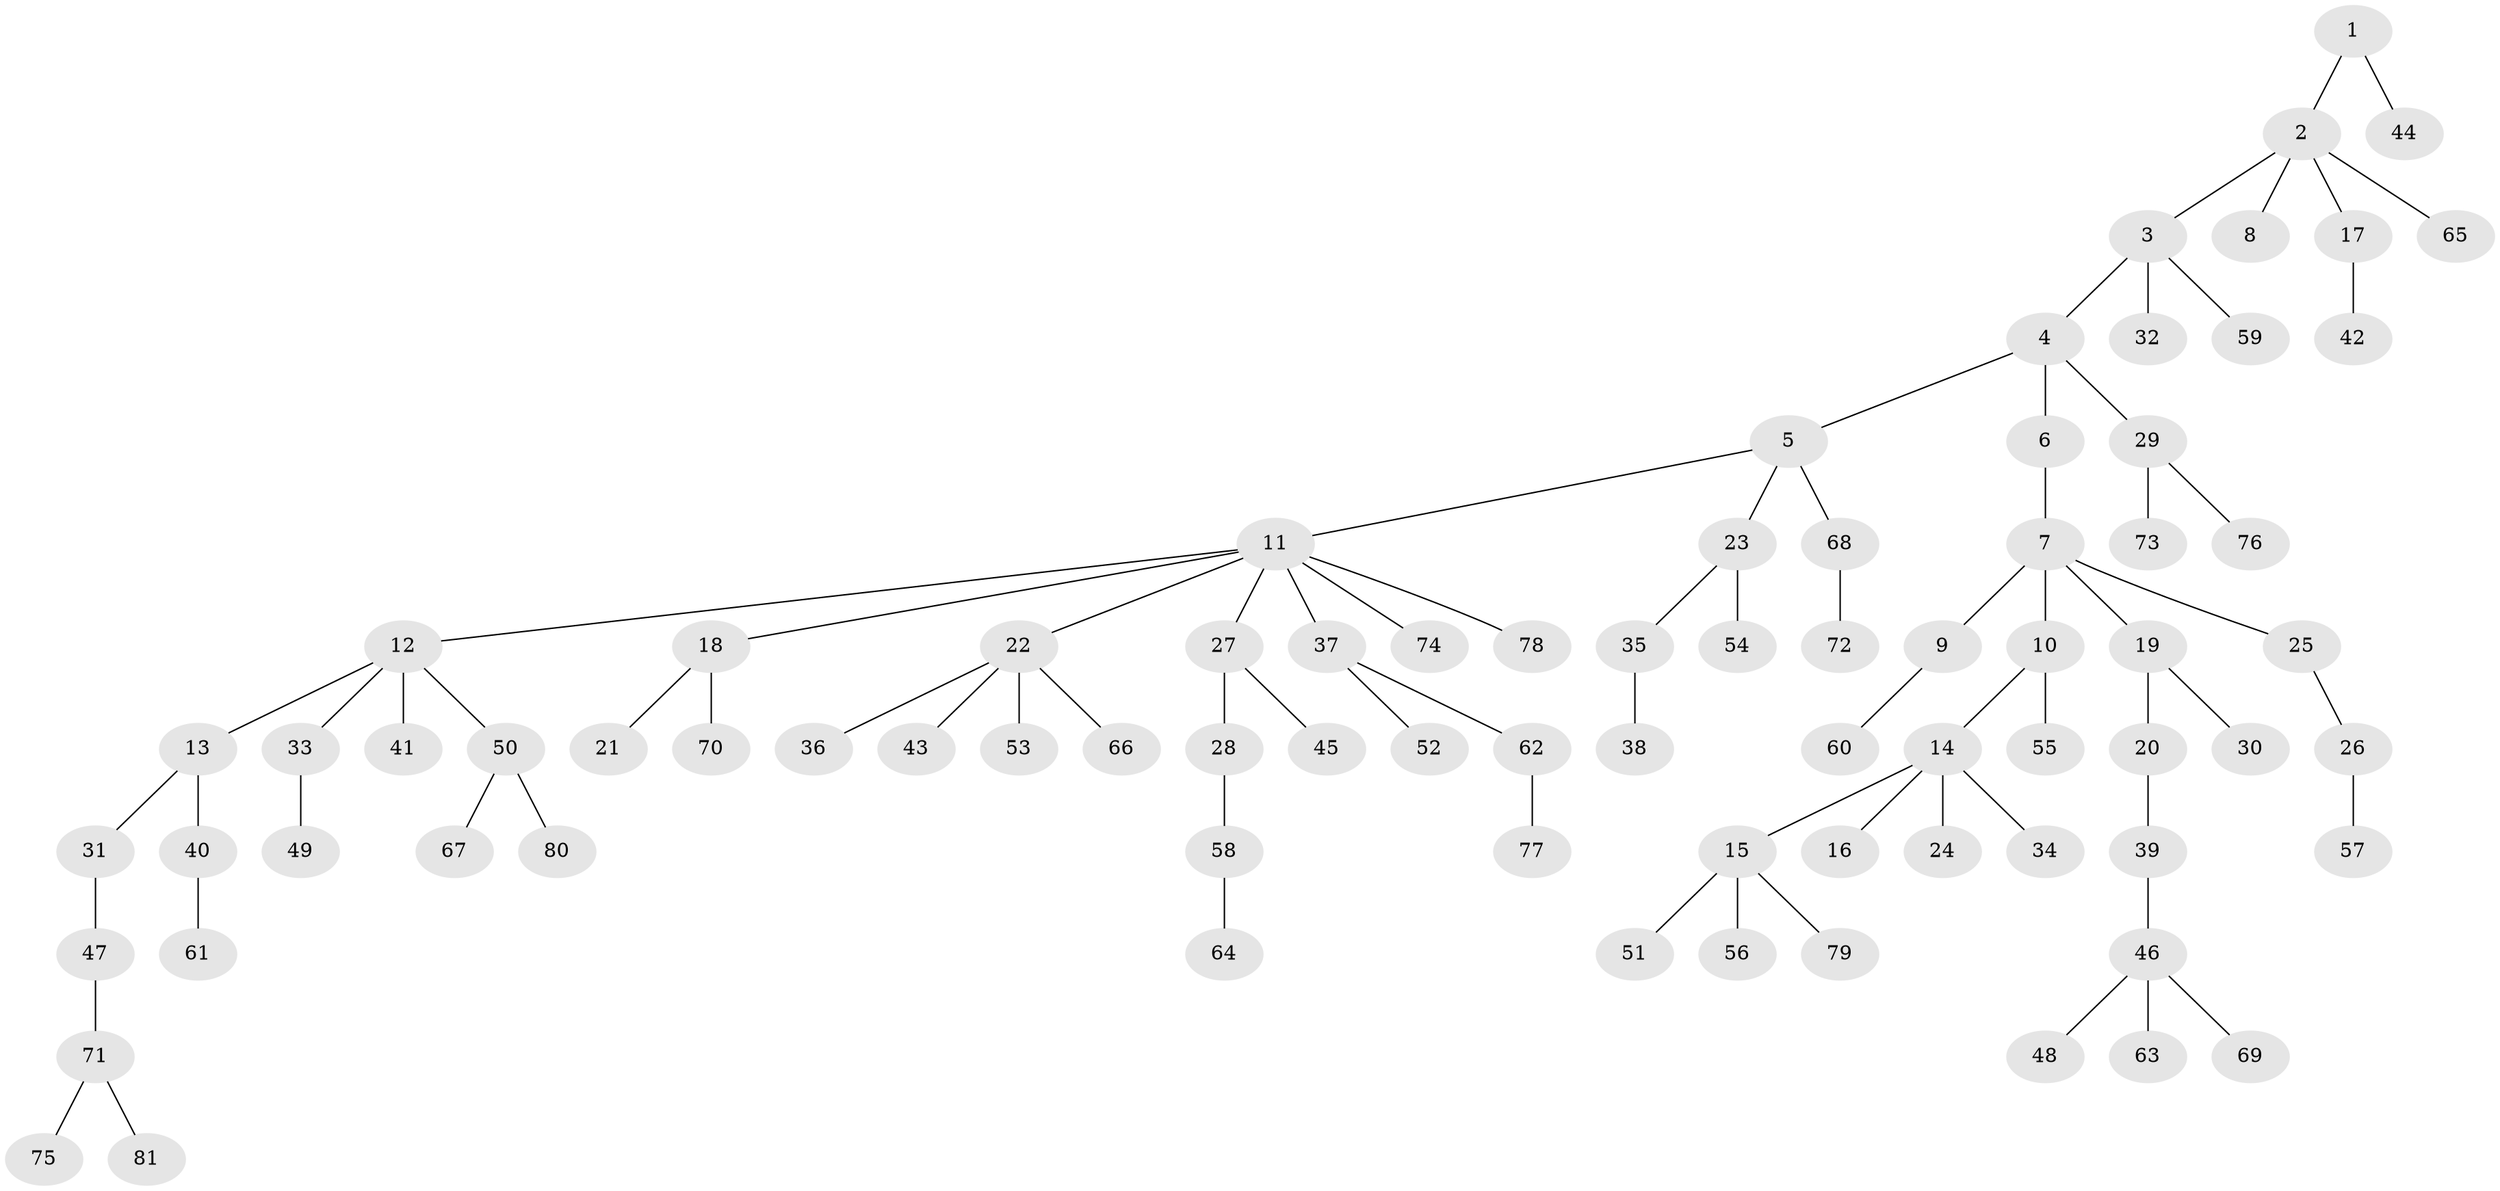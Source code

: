 // coarse degree distribution, {5: 0.05263157894736842, 4: 0.017543859649122806, 6: 0.03508771929824561, 2: 0.14035087719298245, 1: 0.631578947368421, 11: 0.017543859649122806, 3: 0.10526315789473684}
// Generated by graph-tools (version 1.1) at 2025/24/03/03/25 07:24:06]
// undirected, 81 vertices, 80 edges
graph export_dot {
graph [start="1"]
  node [color=gray90,style=filled];
  1;
  2;
  3;
  4;
  5;
  6;
  7;
  8;
  9;
  10;
  11;
  12;
  13;
  14;
  15;
  16;
  17;
  18;
  19;
  20;
  21;
  22;
  23;
  24;
  25;
  26;
  27;
  28;
  29;
  30;
  31;
  32;
  33;
  34;
  35;
  36;
  37;
  38;
  39;
  40;
  41;
  42;
  43;
  44;
  45;
  46;
  47;
  48;
  49;
  50;
  51;
  52;
  53;
  54;
  55;
  56;
  57;
  58;
  59;
  60;
  61;
  62;
  63;
  64;
  65;
  66;
  67;
  68;
  69;
  70;
  71;
  72;
  73;
  74;
  75;
  76;
  77;
  78;
  79;
  80;
  81;
  1 -- 2;
  1 -- 44;
  2 -- 3;
  2 -- 8;
  2 -- 17;
  2 -- 65;
  3 -- 4;
  3 -- 32;
  3 -- 59;
  4 -- 5;
  4 -- 6;
  4 -- 29;
  5 -- 11;
  5 -- 23;
  5 -- 68;
  6 -- 7;
  7 -- 9;
  7 -- 10;
  7 -- 19;
  7 -- 25;
  9 -- 60;
  10 -- 14;
  10 -- 55;
  11 -- 12;
  11 -- 18;
  11 -- 22;
  11 -- 27;
  11 -- 37;
  11 -- 74;
  11 -- 78;
  12 -- 13;
  12 -- 33;
  12 -- 41;
  12 -- 50;
  13 -- 31;
  13 -- 40;
  14 -- 15;
  14 -- 16;
  14 -- 24;
  14 -- 34;
  15 -- 51;
  15 -- 56;
  15 -- 79;
  17 -- 42;
  18 -- 21;
  18 -- 70;
  19 -- 20;
  19 -- 30;
  20 -- 39;
  22 -- 36;
  22 -- 43;
  22 -- 53;
  22 -- 66;
  23 -- 35;
  23 -- 54;
  25 -- 26;
  26 -- 57;
  27 -- 28;
  27 -- 45;
  28 -- 58;
  29 -- 73;
  29 -- 76;
  31 -- 47;
  33 -- 49;
  35 -- 38;
  37 -- 52;
  37 -- 62;
  39 -- 46;
  40 -- 61;
  46 -- 48;
  46 -- 63;
  46 -- 69;
  47 -- 71;
  50 -- 67;
  50 -- 80;
  58 -- 64;
  62 -- 77;
  68 -- 72;
  71 -- 75;
  71 -- 81;
}
